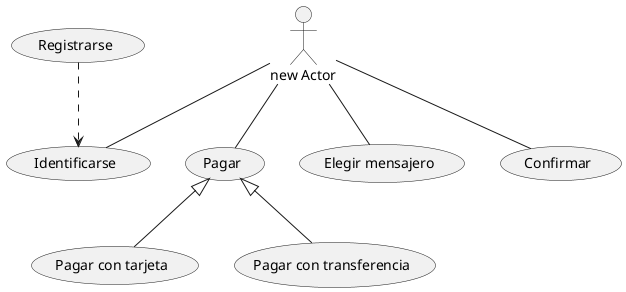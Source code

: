 @startuml
actor "new Actor"
"new Actor" -- (Identificarse)
"new Actor"--(Pagar)
"new Actor"--(Elegir mensajero)
"new Actor"--(Confirmar)

(Pagar)<|--(Pagar con tarjeta)
(Pagar)<|--(Pagar con transferencia)
(Registrarse)..>(Identificarse)
@enduml